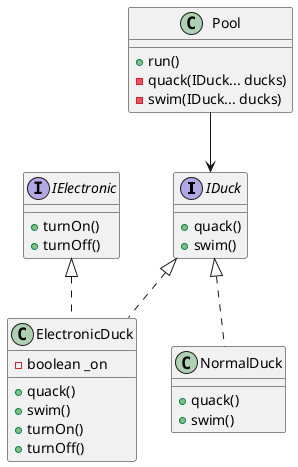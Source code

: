 @startuml

interface IDuck {
    + quack()
    + swim()
}

interface IElectronic {
    + turnOn()
    + turnOff()
}

class ElectronicDuck implements IDuck, IElectronic {
    - boolean _on
    + quack()
    + swim()
    + turnOn()
    + turnOff()
}

class NormalDuck implements IDuck {
    + quack()
    + swim()
}

class Pool {
    + run()
    - quack(IDuck... ducks)
    - swim(IDuck... ducks)
}

Pool --> IDuck

@enduml